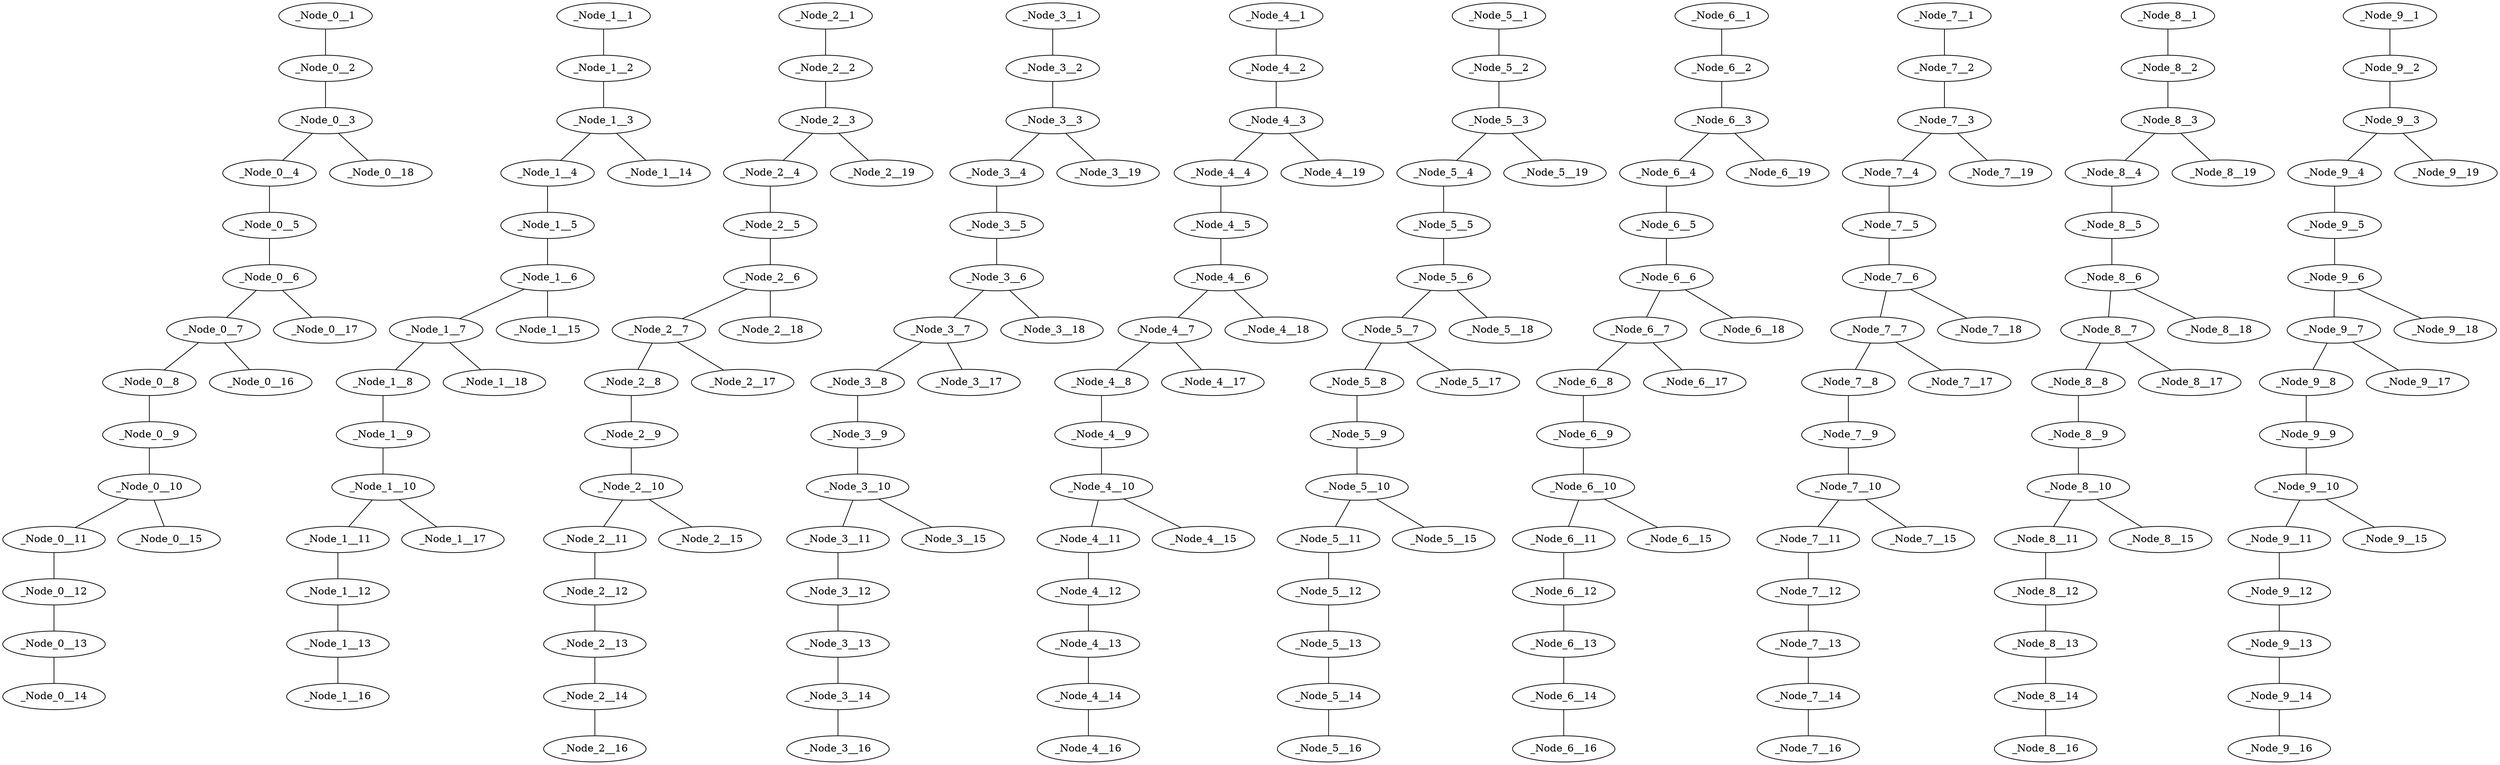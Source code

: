 // Block Chain
graph {
	_Node_0__1
	_Node_0__2
	_Node_0__3
	_Node_0__4
	_Node_0__5
	_Node_0__6
	_Node_0__7
	_Node_0__8
	_Node_0__9
	_Node_0__10
	_Node_0__11
	_Node_0__12
	_Node_0__13
	_Node_0__1 -- _Node_0__2
	_Node_0__2 -- _Node_0__3
	_Node_0__3 -- _Node_0__4
	_Node_0__4 -- _Node_0__5
	_Node_0__5 -- _Node_0__6
	_Node_0__6 -- _Node_0__7
	_Node_0__7 -- _Node_0__8
	_Node_0__8 -- _Node_0__9
	_Node_0__9 -- _Node_0__10
	_Node_0__10 -- _Node_0__11
	_Node_0__11 -- _Node_0__12
	_Node_0__12 -- _Node_0__13
	_Node_0__13 -- _Node_0__14
	_Node_0__10 -- _Node_0__15
	_Node_0__7 -- _Node_0__16
	_Node_0__6 -- _Node_0__17
	_Node_0__3 -- _Node_0__18
	_Node_1__1
	_Node_1__2
	_Node_1__3
	_Node_1__4
	_Node_1__5
	_Node_1__6
	_Node_1__7
	_Node_1__8
	_Node_1__9
	_Node_1__10
	_Node_1__11
	_Node_1__12
	_Node_1__13
	_Node_1__1 -- _Node_1__2
	_Node_1__2 -- _Node_1__3
	_Node_1__3 -- _Node_1__14
	_Node_1__3 -- _Node_1__4
	_Node_1__4 -- _Node_1__5
	_Node_1__5 -- _Node_1__6
	_Node_1__6 -- _Node_1__15
	_Node_1__6 -- _Node_1__7
	_Node_1__7 -- _Node_1__8
	_Node_1__8 -- _Node_1__9
	_Node_1__9 -- _Node_1__10
	_Node_1__10 -- _Node_1__11
	_Node_1__11 -- _Node_1__12
	_Node_1__12 -- _Node_1__13
	_Node_1__13 -- _Node_1__16
	_Node_1__10 -- _Node_1__17
	_Node_1__7 -- _Node_1__18
	_Node_2__1
	_Node_2__2
	_Node_2__3
	_Node_2__4
	_Node_2__5
	_Node_2__6
	_Node_2__7
	_Node_2__8
	_Node_2__9
	_Node_2__10
	_Node_2__11
	_Node_2__12
	_Node_2__13
	_Node_2__14
	_Node_2__1 -- _Node_2__2
	_Node_2__2 -- _Node_2__3
	_Node_2__3 -- _Node_2__4
	_Node_2__4 -- _Node_2__5
	_Node_2__5 -- _Node_2__6
	_Node_2__6 -- _Node_2__7
	_Node_2__7 -- _Node_2__8
	_Node_2__8 -- _Node_2__9
	_Node_2__9 -- _Node_2__10
	_Node_2__10 -- _Node_2__15
	_Node_2__10 -- _Node_2__11
	_Node_2__11 -- _Node_2__12
	_Node_2__12 -- _Node_2__13
	_Node_2__13 -- _Node_2__14
	_Node_2__14 -- _Node_2__16
	_Node_2__7 -- _Node_2__17
	_Node_2__6 -- _Node_2__18
	_Node_2__3 -- _Node_2__19
	_Node_3__1
	_Node_3__2
	_Node_3__3
	_Node_3__4
	_Node_3__5
	_Node_3__6
	_Node_3__7
	_Node_3__8
	_Node_3__9
	_Node_3__10
	_Node_3__11
	_Node_3__12
	_Node_3__13
	_Node_3__14
	_Node_3__1 -- _Node_3__2
	_Node_3__2 -- _Node_3__3
	_Node_3__3 -- _Node_3__4
	_Node_3__4 -- _Node_3__5
	_Node_3__5 -- _Node_3__6
	_Node_3__6 -- _Node_3__7
	_Node_3__7 -- _Node_3__8
	_Node_3__8 -- _Node_3__9
	_Node_3__9 -- _Node_3__10
	_Node_3__10 -- _Node_3__15
	_Node_3__10 -- _Node_3__11
	_Node_3__11 -- _Node_3__12
	_Node_3__12 -- _Node_3__13
	_Node_3__13 -- _Node_3__14
	_Node_3__14 -- _Node_3__16
	_Node_3__7 -- _Node_3__17
	_Node_3__6 -- _Node_3__18
	_Node_3__3 -- _Node_3__19
	_Node_4__1
	_Node_4__2
	_Node_4__3
	_Node_4__4
	_Node_4__5
	_Node_4__6
	_Node_4__7
	_Node_4__8
	_Node_4__9
	_Node_4__10
	_Node_4__11
	_Node_4__12
	_Node_4__13
	_Node_4__14
	_Node_4__1 -- _Node_4__2
	_Node_4__2 -- _Node_4__3
	_Node_4__3 -- _Node_4__4
	_Node_4__4 -- _Node_4__5
	_Node_4__5 -- _Node_4__6
	_Node_4__6 -- _Node_4__7
	_Node_4__7 -- _Node_4__8
	_Node_4__8 -- _Node_4__9
	_Node_4__9 -- _Node_4__10
	_Node_4__10 -- _Node_4__15
	_Node_4__10 -- _Node_4__11
	_Node_4__11 -- _Node_4__12
	_Node_4__12 -- _Node_4__13
	_Node_4__13 -- _Node_4__14
	_Node_4__14 -- _Node_4__16
	_Node_4__7 -- _Node_4__17
	_Node_4__6 -- _Node_4__18
	_Node_4__3 -- _Node_4__19
	_Node_5__1
	_Node_5__2
	_Node_5__3
	_Node_5__4
	_Node_5__5
	_Node_5__6
	_Node_5__7
	_Node_5__8
	_Node_5__9
	_Node_5__10
	_Node_5__11
	_Node_5__12
	_Node_5__13
	_Node_5__14
	_Node_5__1 -- _Node_5__2
	_Node_5__2 -- _Node_5__3
	_Node_5__3 -- _Node_5__4
	_Node_5__4 -- _Node_5__5
	_Node_5__5 -- _Node_5__6
	_Node_5__6 -- _Node_5__7
	_Node_5__7 -- _Node_5__8
	_Node_5__8 -- _Node_5__9
	_Node_5__9 -- _Node_5__10
	_Node_5__10 -- _Node_5__15
	_Node_5__10 -- _Node_5__11
	_Node_5__11 -- _Node_5__12
	_Node_5__12 -- _Node_5__13
	_Node_5__13 -- _Node_5__14
	_Node_5__14 -- _Node_5__16
	_Node_5__7 -- _Node_5__17
	_Node_5__6 -- _Node_5__18
	_Node_5__3 -- _Node_5__19
	_Node_6__1
	_Node_6__2
	_Node_6__3
	_Node_6__4
	_Node_6__5
	_Node_6__6
	_Node_6__7
	_Node_6__8
	_Node_6__9
	_Node_6__10
	_Node_6__11
	_Node_6__12
	_Node_6__13
	_Node_6__14
	_Node_6__1 -- _Node_6__2
	_Node_6__2 -- _Node_6__3
	_Node_6__3 -- _Node_6__4
	_Node_6__4 -- _Node_6__5
	_Node_6__5 -- _Node_6__6
	_Node_6__6 -- _Node_6__7
	_Node_6__7 -- _Node_6__8
	_Node_6__8 -- _Node_6__9
	_Node_6__9 -- _Node_6__10
	_Node_6__10 -- _Node_6__15
	_Node_6__10 -- _Node_6__11
	_Node_6__11 -- _Node_6__12
	_Node_6__12 -- _Node_6__13
	_Node_6__13 -- _Node_6__14
	_Node_6__14 -- _Node_6__16
	_Node_6__7 -- _Node_6__17
	_Node_6__6 -- _Node_6__18
	_Node_6__3 -- _Node_6__19
	_Node_7__1
	_Node_7__2
	_Node_7__3
	_Node_7__4
	_Node_7__5
	_Node_7__6
	_Node_7__7
	_Node_7__8
	_Node_7__9
	_Node_7__10
	_Node_7__11
	_Node_7__12
	_Node_7__13
	_Node_7__14
	_Node_7__1 -- _Node_7__2
	_Node_7__2 -- _Node_7__3
	_Node_7__3 -- _Node_7__4
	_Node_7__4 -- _Node_7__5
	_Node_7__5 -- _Node_7__6
	_Node_7__6 -- _Node_7__7
	_Node_7__7 -- _Node_7__8
	_Node_7__8 -- _Node_7__9
	_Node_7__9 -- _Node_7__10
	_Node_7__10 -- _Node_7__15
	_Node_7__10 -- _Node_7__11
	_Node_7__11 -- _Node_7__12
	_Node_7__12 -- _Node_7__13
	_Node_7__13 -- _Node_7__14
	_Node_7__14 -- _Node_7__16
	_Node_7__7 -- _Node_7__17
	_Node_7__6 -- _Node_7__18
	_Node_7__3 -- _Node_7__19
	_Node_8__1
	_Node_8__2
	_Node_8__3
	_Node_8__4
	_Node_8__5
	_Node_8__6
	_Node_8__7
	_Node_8__8
	_Node_8__9
	_Node_8__10
	_Node_8__11
	_Node_8__12
	_Node_8__13
	_Node_8__14
	_Node_8__1 -- _Node_8__2
	_Node_8__2 -- _Node_8__3
	_Node_8__3 -- _Node_8__4
	_Node_8__4 -- _Node_8__5
	_Node_8__5 -- _Node_8__6
	_Node_8__6 -- _Node_8__7
	_Node_8__7 -- _Node_8__8
	_Node_8__8 -- _Node_8__9
	_Node_8__9 -- _Node_8__10
	_Node_8__10 -- _Node_8__15
	_Node_8__10 -- _Node_8__11
	_Node_8__11 -- _Node_8__12
	_Node_8__12 -- _Node_8__13
	_Node_8__13 -- _Node_8__14
	_Node_8__14 -- _Node_8__16
	_Node_8__7 -- _Node_8__17
	_Node_8__6 -- _Node_8__18
	_Node_8__3 -- _Node_8__19
	_Node_9__1
	_Node_9__2
	_Node_9__3
	_Node_9__4
	_Node_9__5
	_Node_9__6
	_Node_9__7
	_Node_9__8
	_Node_9__9
	_Node_9__10
	_Node_9__11
	_Node_9__12
	_Node_9__13
	_Node_9__14
	_Node_9__1 -- _Node_9__2
	_Node_9__2 -- _Node_9__3
	_Node_9__3 -- _Node_9__4
	_Node_9__4 -- _Node_9__5
	_Node_9__5 -- _Node_9__6
	_Node_9__6 -- _Node_9__7
	_Node_9__7 -- _Node_9__8
	_Node_9__8 -- _Node_9__9
	_Node_9__9 -- _Node_9__10
	_Node_9__10 -- _Node_9__15
	_Node_9__10 -- _Node_9__11
	_Node_9__11 -- _Node_9__12
	_Node_9__12 -- _Node_9__13
	_Node_9__13 -- _Node_9__14
	_Node_9__14 -- _Node_9__16
	_Node_9__7 -- _Node_9__17
	_Node_9__6 -- _Node_9__18
	_Node_9__3 -- _Node_9__19
}
